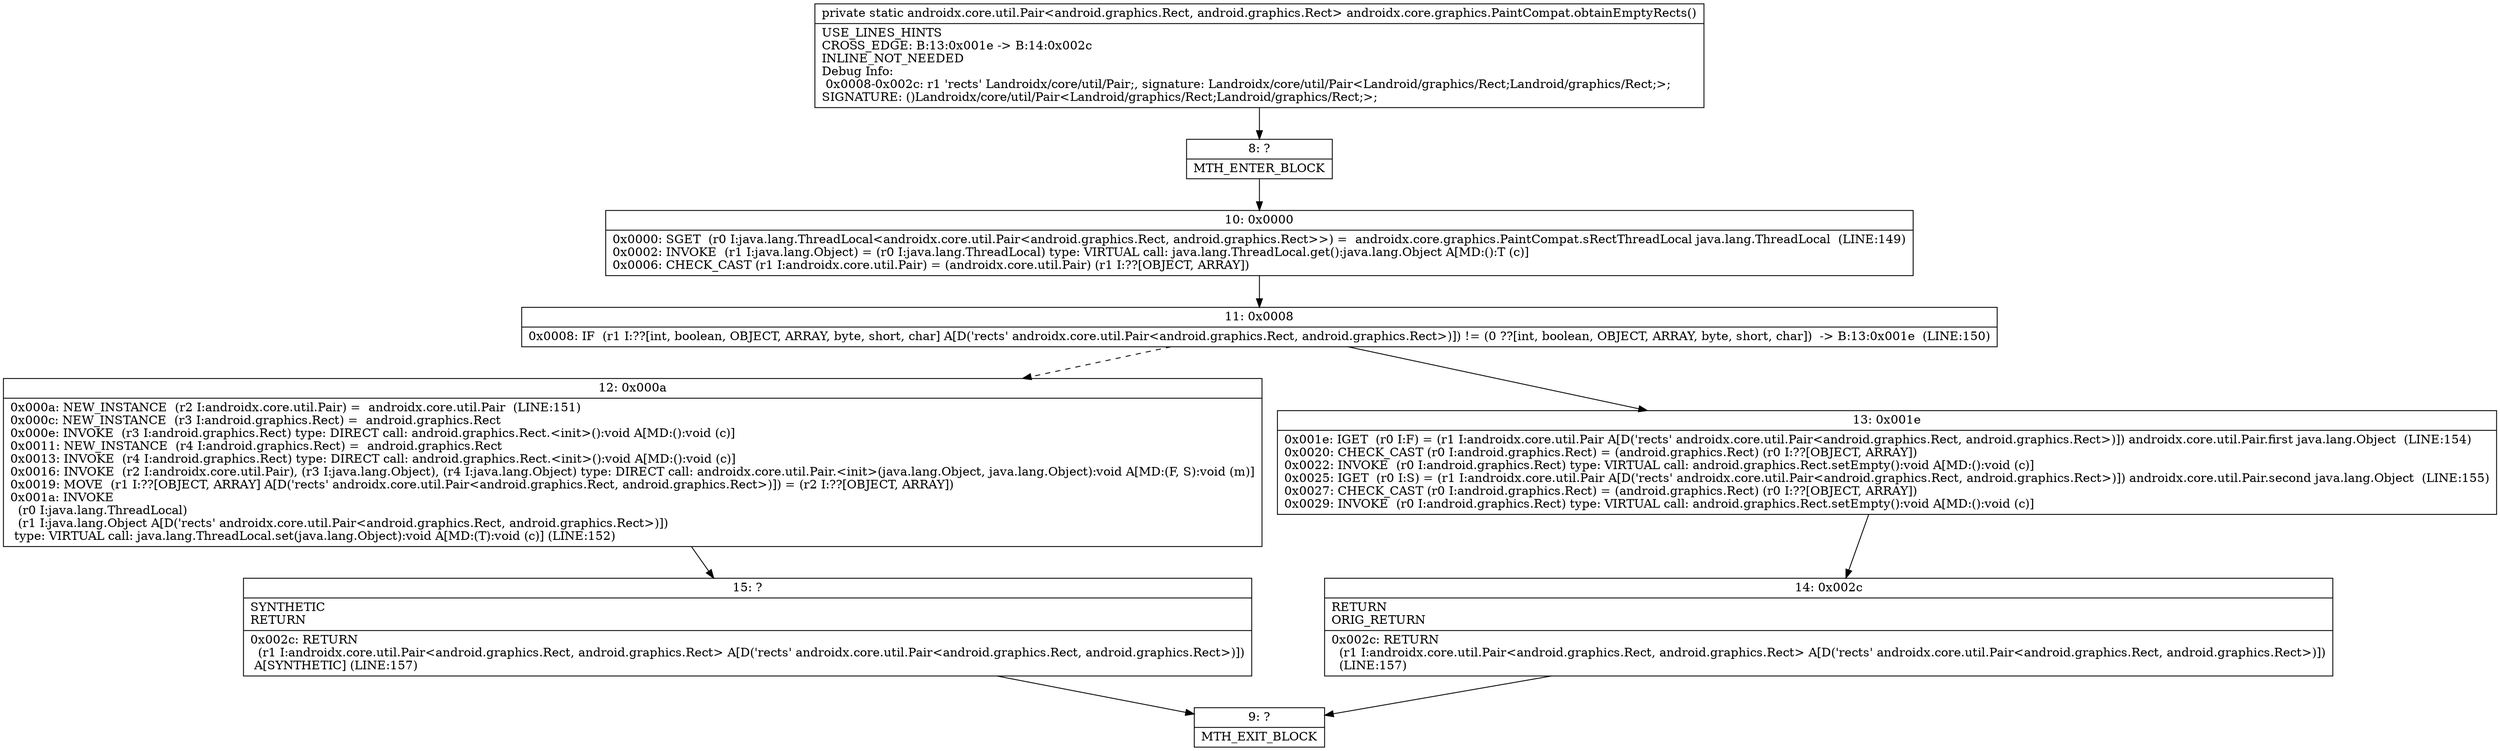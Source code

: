 digraph "CFG forandroidx.core.graphics.PaintCompat.obtainEmptyRects()Landroidx\/core\/util\/Pair;" {
Node_8 [shape=record,label="{8\:\ ?|MTH_ENTER_BLOCK\l}"];
Node_10 [shape=record,label="{10\:\ 0x0000|0x0000: SGET  (r0 I:java.lang.ThreadLocal\<androidx.core.util.Pair\<android.graphics.Rect, android.graphics.Rect\>\>) =  androidx.core.graphics.PaintCompat.sRectThreadLocal java.lang.ThreadLocal  (LINE:149)\l0x0002: INVOKE  (r1 I:java.lang.Object) = (r0 I:java.lang.ThreadLocal) type: VIRTUAL call: java.lang.ThreadLocal.get():java.lang.Object A[MD:():T (c)]\l0x0006: CHECK_CAST (r1 I:androidx.core.util.Pair) = (androidx.core.util.Pair) (r1 I:??[OBJECT, ARRAY]) \l}"];
Node_11 [shape=record,label="{11\:\ 0x0008|0x0008: IF  (r1 I:??[int, boolean, OBJECT, ARRAY, byte, short, char] A[D('rects' androidx.core.util.Pair\<android.graphics.Rect, android.graphics.Rect\>)]) != (0 ??[int, boolean, OBJECT, ARRAY, byte, short, char])  \-\> B:13:0x001e  (LINE:150)\l}"];
Node_12 [shape=record,label="{12\:\ 0x000a|0x000a: NEW_INSTANCE  (r2 I:androidx.core.util.Pair) =  androidx.core.util.Pair  (LINE:151)\l0x000c: NEW_INSTANCE  (r3 I:android.graphics.Rect) =  android.graphics.Rect \l0x000e: INVOKE  (r3 I:android.graphics.Rect) type: DIRECT call: android.graphics.Rect.\<init\>():void A[MD:():void (c)]\l0x0011: NEW_INSTANCE  (r4 I:android.graphics.Rect) =  android.graphics.Rect \l0x0013: INVOKE  (r4 I:android.graphics.Rect) type: DIRECT call: android.graphics.Rect.\<init\>():void A[MD:():void (c)]\l0x0016: INVOKE  (r2 I:androidx.core.util.Pair), (r3 I:java.lang.Object), (r4 I:java.lang.Object) type: DIRECT call: androidx.core.util.Pair.\<init\>(java.lang.Object, java.lang.Object):void A[MD:(F, S):void (m)]\l0x0019: MOVE  (r1 I:??[OBJECT, ARRAY] A[D('rects' androidx.core.util.Pair\<android.graphics.Rect, android.graphics.Rect\>)]) = (r2 I:??[OBJECT, ARRAY]) \l0x001a: INVOKE  \l  (r0 I:java.lang.ThreadLocal)\l  (r1 I:java.lang.Object A[D('rects' androidx.core.util.Pair\<android.graphics.Rect, android.graphics.Rect\>)])\l type: VIRTUAL call: java.lang.ThreadLocal.set(java.lang.Object):void A[MD:(T):void (c)] (LINE:152)\l}"];
Node_15 [shape=record,label="{15\:\ ?|SYNTHETIC\lRETURN\l|0x002c: RETURN  \l  (r1 I:androidx.core.util.Pair\<android.graphics.Rect, android.graphics.Rect\> A[D('rects' androidx.core.util.Pair\<android.graphics.Rect, android.graphics.Rect\>)])\l A[SYNTHETIC] (LINE:157)\l}"];
Node_9 [shape=record,label="{9\:\ ?|MTH_EXIT_BLOCK\l}"];
Node_13 [shape=record,label="{13\:\ 0x001e|0x001e: IGET  (r0 I:F) = (r1 I:androidx.core.util.Pair A[D('rects' androidx.core.util.Pair\<android.graphics.Rect, android.graphics.Rect\>)]) androidx.core.util.Pair.first java.lang.Object  (LINE:154)\l0x0020: CHECK_CAST (r0 I:android.graphics.Rect) = (android.graphics.Rect) (r0 I:??[OBJECT, ARRAY]) \l0x0022: INVOKE  (r0 I:android.graphics.Rect) type: VIRTUAL call: android.graphics.Rect.setEmpty():void A[MD:():void (c)]\l0x0025: IGET  (r0 I:S) = (r1 I:androidx.core.util.Pair A[D('rects' androidx.core.util.Pair\<android.graphics.Rect, android.graphics.Rect\>)]) androidx.core.util.Pair.second java.lang.Object  (LINE:155)\l0x0027: CHECK_CAST (r0 I:android.graphics.Rect) = (android.graphics.Rect) (r0 I:??[OBJECT, ARRAY]) \l0x0029: INVOKE  (r0 I:android.graphics.Rect) type: VIRTUAL call: android.graphics.Rect.setEmpty():void A[MD:():void (c)]\l}"];
Node_14 [shape=record,label="{14\:\ 0x002c|RETURN\lORIG_RETURN\l|0x002c: RETURN  \l  (r1 I:androidx.core.util.Pair\<android.graphics.Rect, android.graphics.Rect\> A[D('rects' androidx.core.util.Pair\<android.graphics.Rect, android.graphics.Rect\>)])\l  (LINE:157)\l}"];
MethodNode[shape=record,label="{private static androidx.core.util.Pair\<android.graphics.Rect, android.graphics.Rect\> androidx.core.graphics.PaintCompat.obtainEmptyRects()  | USE_LINES_HINTS\lCROSS_EDGE: B:13:0x001e \-\> B:14:0x002c\lINLINE_NOT_NEEDED\lDebug Info:\l  0x0008\-0x002c: r1 'rects' Landroidx\/core\/util\/Pair;, signature: Landroidx\/core\/util\/Pair\<Landroid\/graphics\/Rect;Landroid\/graphics\/Rect;\>;\lSIGNATURE: ()Landroidx\/core\/util\/Pair\<Landroid\/graphics\/Rect;Landroid\/graphics\/Rect;\>;\l}"];
MethodNode -> Node_8;Node_8 -> Node_10;
Node_10 -> Node_11;
Node_11 -> Node_12[style=dashed];
Node_11 -> Node_13;
Node_12 -> Node_15;
Node_15 -> Node_9;
Node_13 -> Node_14;
Node_14 -> Node_9;
}

